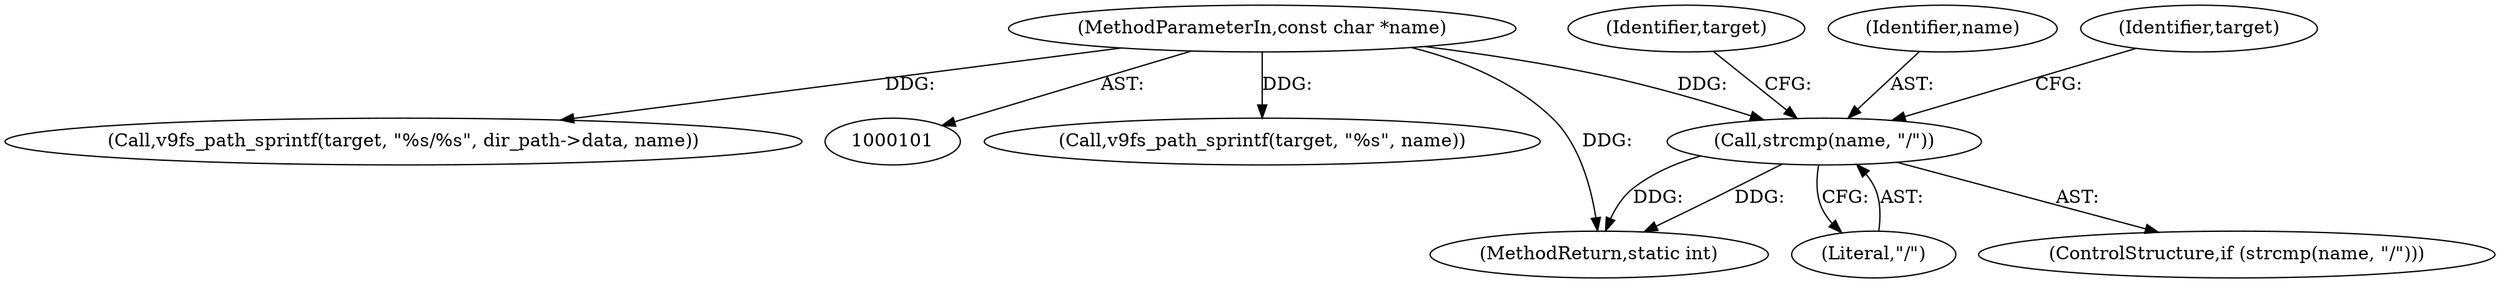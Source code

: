 digraph "0_qemu_9c6b899f7a46893ab3b671e341a2234e9c0c060e@API" {
"1000119" [label="(Call,strcmp(name, \"/\"))"];
"1000104" [label="(MethodParameterIn,const char *name)"];
"1000130" [label="(Identifier,target)"];
"1000123" [label="(Call,v9fs_path_sprintf(target, \"%s\", name))"];
"1000120" [label="(Identifier,name)"];
"1000135" [label="(MethodReturn,static int)"];
"1000110" [label="(Call,v9fs_path_sprintf(target, \"%s/%s\", dir_path->data, name))"];
"1000121" [label="(Literal,\"/\")"];
"1000104" [label="(MethodParameterIn,const char *name)"];
"1000124" [label="(Identifier,target)"];
"1000118" [label="(ControlStructure,if (strcmp(name, \"/\")))"];
"1000119" [label="(Call,strcmp(name, \"/\"))"];
"1000119" -> "1000118"  [label="AST: "];
"1000119" -> "1000121"  [label="CFG: "];
"1000120" -> "1000119"  [label="AST: "];
"1000121" -> "1000119"  [label="AST: "];
"1000124" -> "1000119"  [label="CFG: "];
"1000130" -> "1000119"  [label="CFG: "];
"1000119" -> "1000135"  [label="DDG: "];
"1000119" -> "1000135"  [label="DDG: "];
"1000104" -> "1000119"  [label="DDG: "];
"1000104" -> "1000101"  [label="AST: "];
"1000104" -> "1000135"  [label="DDG: "];
"1000104" -> "1000110"  [label="DDG: "];
"1000104" -> "1000123"  [label="DDG: "];
}
